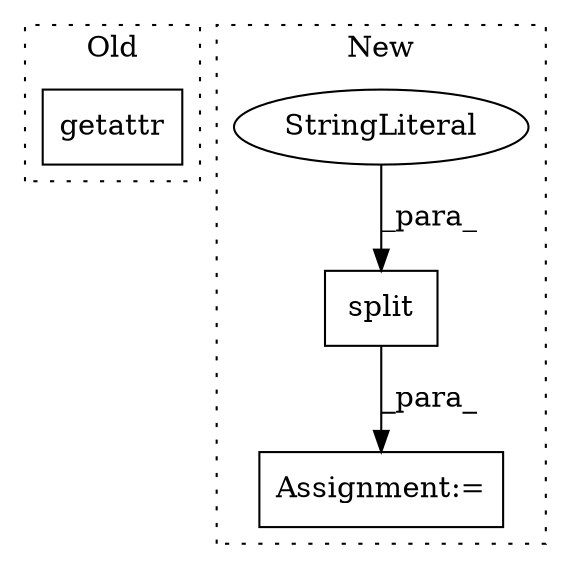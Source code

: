 digraph G {
subgraph cluster0 {
1 [label="getattr" a="32" s="5971,5997" l="8,1" shape="box"];
label = "Old";
style="dotted";
}
subgraph cluster1 {
2 [label="split" a="32" s="4978,4987" l="6,1" shape="box"];
3 [label="StringLiteral" a="45" s="4984" l="3" shape="ellipse"];
4 [label="Assignment:=" a="7" s="4968" l="1" shape="box"];
label = "New";
style="dotted";
}
2 -> 4 [label="_para_"];
3 -> 2 [label="_para_"];
}